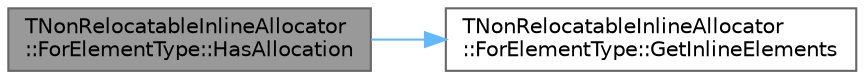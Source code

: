 digraph "TNonRelocatableInlineAllocator::ForElementType::HasAllocation"
{
 // INTERACTIVE_SVG=YES
 // LATEX_PDF_SIZE
  bgcolor="transparent";
  edge [fontname=Helvetica,fontsize=10,labelfontname=Helvetica,labelfontsize=10];
  node [fontname=Helvetica,fontsize=10,shape=box,height=0.2,width=0.4];
  rankdir="LR";
  Node1 [id="Node000001",label="TNonRelocatableInlineAllocator\l::ForElementType::HasAllocation",height=0.2,width=0.4,color="gray40", fillcolor="grey60", style="filled", fontcolor="black",tooltip=" "];
  Node1 -> Node2 [id="edge1_Node000001_Node000002",color="steelblue1",style="solid",tooltip=" "];
  Node2 [id="Node000002",label="TNonRelocatableInlineAllocator\l::ForElementType::GetInlineElements",height=0.2,width=0.4,color="grey40", fillcolor="white", style="filled",URL="$d5/db2/classTNonRelocatableInlineAllocator_1_1ForElementType.html#ab4689b9641ca009665787a8680db3646",tooltip=" "];
}
